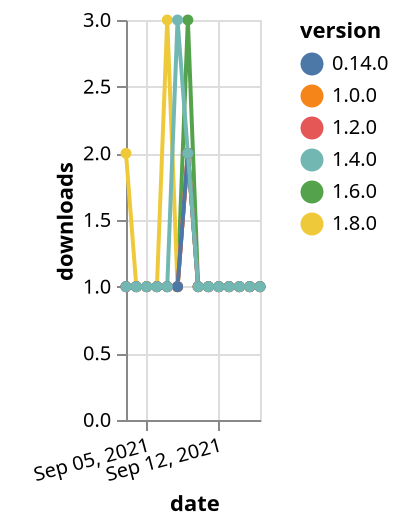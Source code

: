 {"$schema": "https://vega.github.io/schema/vega-lite/v5.json", "description": "A simple bar chart with embedded data.", "data": {"values": [{"date": "2021-09-03", "total": 245, "delta": 1, "version": "1.6.0"}, {"date": "2021-09-04", "total": 246, "delta": 1, "version": "1.6.0"}, {"date": "2021-09-05", "total": 247, "delta": 1, "version": "1.6.0"}, {"date": "2021-09-06", "total": 248, "delta": 1, "version": "1.6.0"}, {"date": "2021-09-07", "total": 249, "delta": 1, "version": "1.6.0"}, {"date": "2021-09-08", "total": 250, "delta": 1, "version": "1.6.0"}, {"date": "2021-09-09", "total": 253, "delta": 3, "version": "1.6.0"}, {"date": "2021-09-10", "total": 254, "delta": 1, "version": "1.6.0"}, {"date": "2021-09-11", "total": 255, "delta": 1, "version": "1.6.0"}, {"date": "2021-09-12", "total": 256, "delta": 1, "version": "1.6.0"}, {"date": "2021-09-13", "total": 257, "delta": 1, "version": "1.6.0"}, {"date": "2021-09-14", "total": 258, "delta": 1, "version": "1.6.0"}, {"date": "2021-09-15", "total": 259, "delta": 1, "version": "1.6.0"}, {"date": "2021-09-16", "total": 260, "delta": 1, "version": "1.6.0"}, {"date": "2021-09-03", "total": 138, "delta": 2, "version": "1.8.0"}, {"date": "2021-09-04", "total": 139, "delta": 1, "version": "1.8.0"}, {"date": "2021-09-05", "total": 140, "delta": 1, "version": "1.8.0"}, {"date": "2021-09-06", "total": 141, "delta": 1, "version": "1.8.0"}, {"date": "2021-09-07", "total": 144, "delta": 3, "version": "1.8.0"}, {"date": "2021-09-08", "total": 145, "delta": 1, "version": "1.8.0"}, {"date": "2021-09-09", "total": 147, "delta": 2, "version": "1.8.0"}, {"date": "2021-09-10", "total": 148, "delta": 1, "version": "1.8.0"}, {"date": "2021-09-11", "total": 149, "delta": 1, "version": "1.8.0"}, {"date": "2021-09-12", "total": 150, "delta": 1, "version": "1.8.0"}, {"date": "2021-09-13", "total": 151, "delta": 1, "version": "1.8.0"}, {"date": "2021-09-14", "total": 152, "delta": 1, "version": "1.8.0"}, {"date": "2021-09-15", "total": 153, "delta": 1, "version": "1.8.0"}, {"date": "2021-09-16", "total": 154, "delta": 1, "version": "1.8.0"}, {"date": "2021-09-03", "total": 236, "delta": 1, "version": "1.0.0"}, {"date": "2021-09-04", "total": 237, "delta": 1, "version": "1.0.0"}, {"date": "2021-09-05", "total": 238, "delta": 1, "version": "1.0.0"}, {"date": "2021-09-06", "total": 239, "delta": 1, "version": "1.0.0"}, {"date": "2021-09-07", "total": 240, "delta": 1, "version": "1.0.0"}, {"date": "2021-09-08", "total": 241, "delta": 1, "version": "1.0.0"}, {"date": "2021-09-09", "total": 243, "delta": 2, "version": "1.0.0"}, {"date": "2021-09-10", "total": 244, "delta": 1, "version": "1.0.0"}, {"date": "2021-09-11", "total": 245, "delta": 1, "version": "1.0.0"}, {"date": "2021-09-12", "total": 246, "delta": 1, "version": "1.0.0"}, {"date": "2021-09-13", "total": 247, "delta": 1, "version": "1.0.0"}, {"date": "2021-09-14", "total": 248, "delta": 1, "version": "1.0.0"}, {"date": "2021-09-15", "total": 249, "delta": 1, "version": "1.0.0"}, {"date": "2021-09-16", "total": 250, "delta": 1, "version": "1.0.0"}, {"date": "2021-09-03", "total": 228, "delta": 1, "version": "1.2.0"}, {"date": "2021-09-04", "total": 229, "delta": 1, "version": "1.2.0"}, {"date": "2021-09-05", "total": 230, "delta": 1, "version": "1.2.0"}, {"date": "2021-09-06", "total": 231, "delta": 1, "version": "1.2.0"}, {"date": "2021-09-07", "total": 232, "delta": 1, "version": "1.2.0"}, {"date": "2021-09-08", "total": 233, "delta": 1, "version": "1.2.0"}, {"date": "2021-09-09", "total": 235, "delta": 2, "version": "1.2.0"}, {"date": "2021-09-10", "total": 236, "delta": 1, "version": "1.2.0"}, {"date": "2021-09-11", "total": 237, "delta": 1, "version": "1.2.0"}, {"date": "2021-09-12", "total": 238, "delta": 1, "version": "1.2.0"}, {"date": "2021-09-13", "total": 239, "delta": 1, "version": "1.2.0"}, {"date": "2021-09-14", "total": 240, "delta": 1, "version": "1.2.0"}, {"date": "2021-09-15", "total": 241, "delta": 1, "version": "1.2.0"}, {"date": "2021-09-16", "total": 242, "delta": 1, "version": "1.2.0"}, {"date": "2021-09-03", "total": 318, "delta": 1, "version": "0.14.0"}, {"date": "2021-09-04", "total": 319, "delta": 1, "version": "0.14.0"}, {"date": "2021-09-05", "total": 320, "delta": 1, "version": "0.14.0"}, {"date": "2021-09-06", "total": 321, "delta": 1, "version": "0.14.0"}, {"date": "2021-09-07", "total": 322, "delta": 1, "version": "0.14.0"}, {"date": "2021-09-08", "total": 323, "delta": 1, "version": "0.14.0"}, {"date": "2021-09-09", "total": 325, "delta": 2, "version": "0.14.0"}, {"date": "2021-09-10", "total": 326, "delta": 1, "version": "0.14.0"}, {"date": "2021-09-11", "total": 327, "delta": 1, "version": "0.14.0"}, {"date": "2021-09-12", "total": 328, "delta": 1, "version": "0.14.0"}, {"date": "2021-09-13", "total": 329, "delta": 1, "version": "0.14.0"}, {"date": "2021-09-14", "total": 330, "delta": 1, "version": "0.14.0"}, {"date": "2021-09-15", "total": 331, "delta": 1, "version": "0.14.0"}, {"date": "2021-09-16", "total": 332, "delta": 1, "version": "0.14.0"}, {"date": "2021-09-03", "total": 197, "delta": 1, "version": "1.4.0"}, {"date": "2021-09-04", "total": 198, "delta": 1, "version": "1.4.0"}, {"date": "2021-09-05", "total": 199, "delta": 1, "version": "1.4.0"}, {"date": "2021-09-06", "total": 200, "delta": 1, "version": "1.4.0"}, {"date": "2021-09-07", "total": 201, "delta": 1, "version": "1.4.0"}, {"date": "2021-09-08", "total": 204, "delta": 3, "version": "1.4.0"}, {"date": "2021-09-09", "total": 206, "delta": 2, "version": "1.4.0"}, {"date": "2021-09-10", "total": 207, "delta": 1, "version": "1.4.0"}, {"date": "2021-09-11", "total": 208, "delta": 1, "version": "1.4.0"}, {"date": "2021-09-12", "total": 209, "delta": 1, "version": "1.4.0"}, {"date": "2021-09-13", "total": 210, "delta": 1, "version": "1.4.0"}, {"date": "2021-09-14", "total": 211, "delta": 1, "version": "1.4.0"}, {"date": "2021-09-15", "total": 212, "delta": 1, "version": "1.4.0"}, {"date": "2021-09-16", "total": 213, "delta": 1, "version": "1.4.0"}]}, "width": "container", "mark": {"type": "line", "point": {"filled": true}}, "encoding": {"x": {"field": "date", "type": "temporal", "timeUnit": "yearmonthdate", "title": "date", "axis": {"labelAngle": -15}}, "y": {"field": "delta", "type": "quantitative", "title": "downloads"}, "color": {"field": "version", "type": "nominal"}, "tooltip": {"field": "delta"}}}